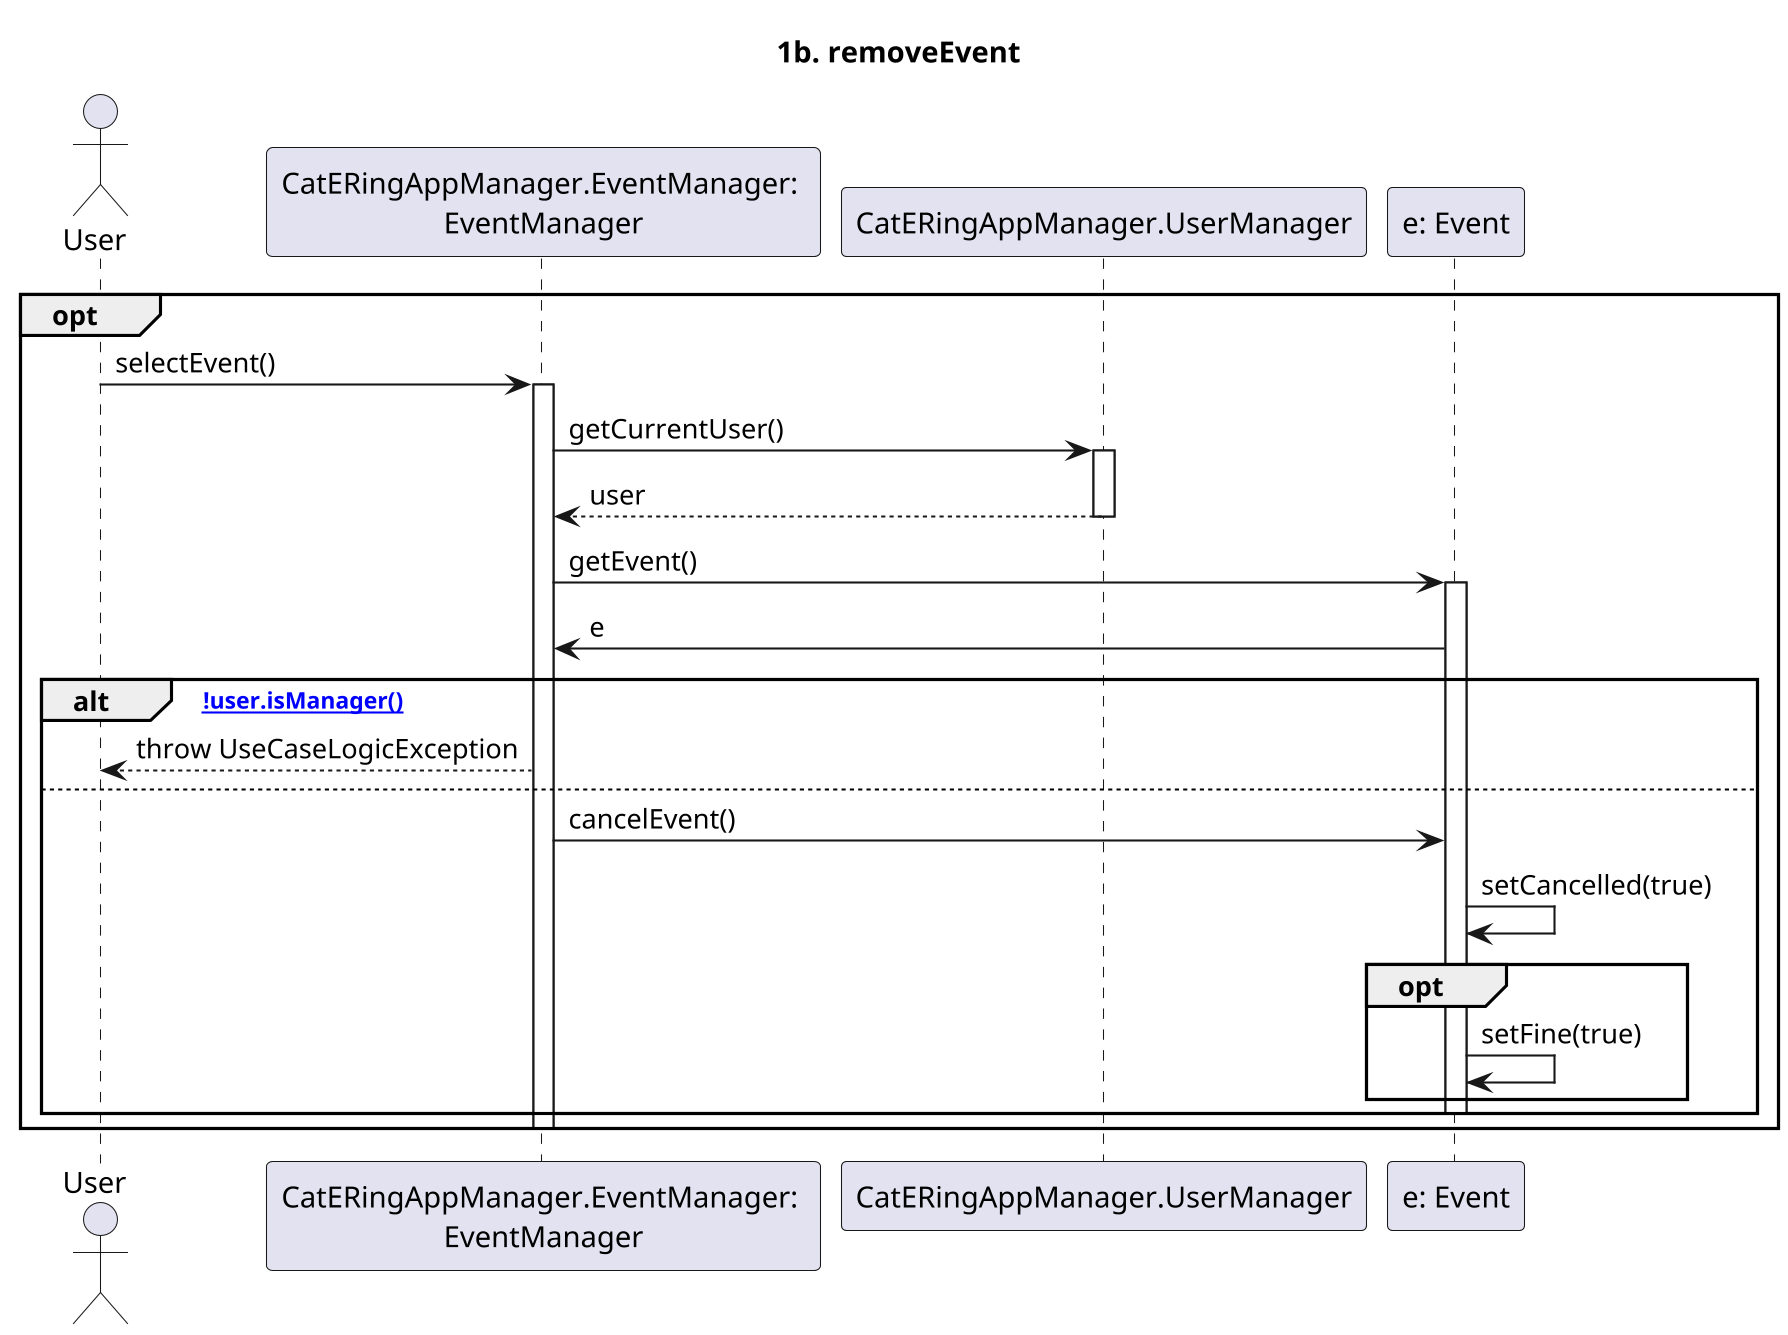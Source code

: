 @startuml

skinparam dpi 200

title: 1b. removeEvent

Actor  User
Participant "CatERingAppManager.EventManager: \nEventManager"  as EM
Participant "CatERingAppManager.UserManager" as UM

opt
	User -> EM: selectEvent()
	Activate EM

	EM -> UM: getCurrentUser()
	Activate UM
	    
	UM --> EM: user
	Deactivate UM

	EM -> "e: Event": getEvent()
	Activate "e: Event"
	"e: Event" -> EM: e

	alt [!user.isManager()]
	    EM --> User: throw UseCaseLogicException
	else
	    EM -> "e: Event": cancelEvent()
	    "e: Event" -> "e: Event": setCancelled(true)
	    opt 
	    	"e: Event" -> "e: Event": setFine(true)
	    end
		Deactivate "e: Event"
	end
	Deactivate EM
end
@enduml

